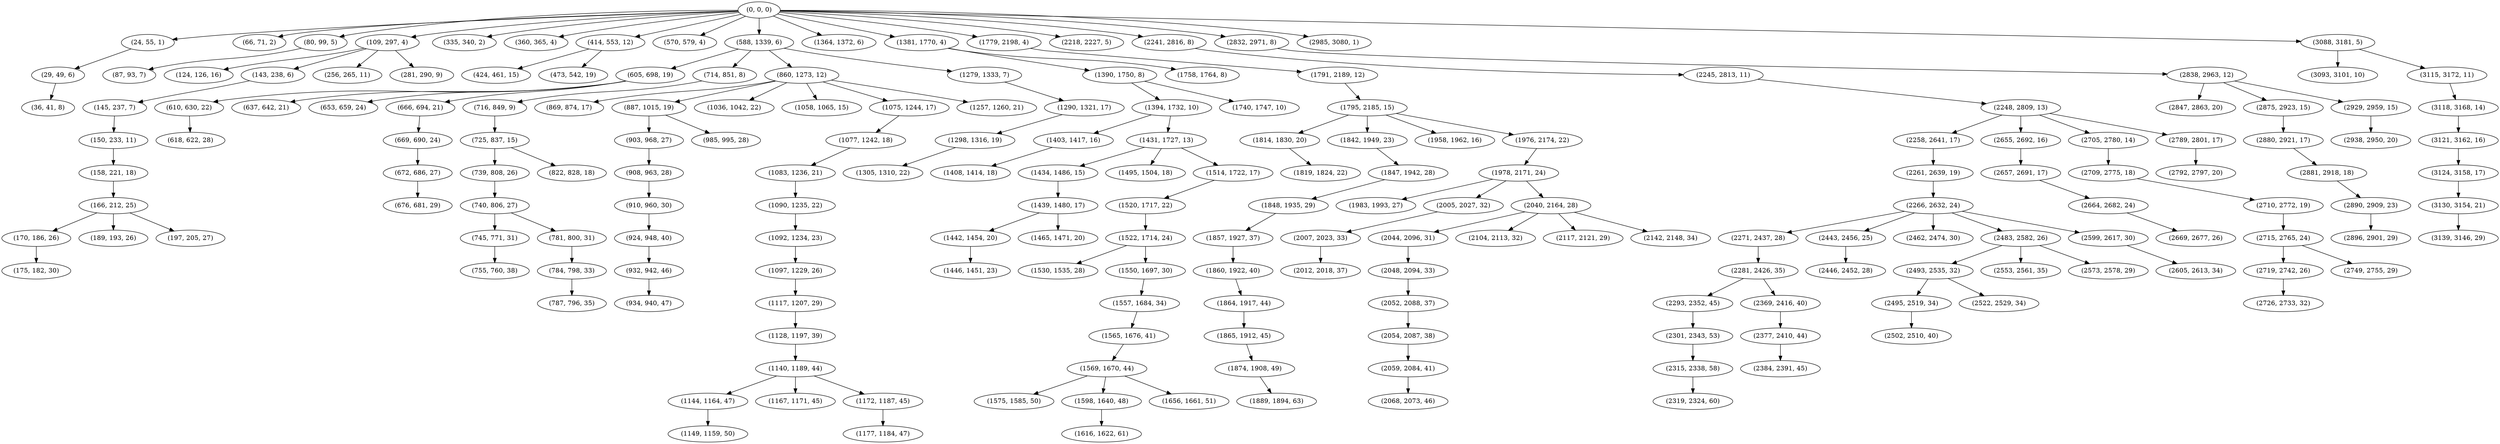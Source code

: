 digraph tree {
    "(0, 0, 0)";
    "(24, 55, 1)";
    "(29, 49, 6)";
    "(36, 41, 8)";
    "(66, 71, 2)";
    "(80, 99, 5)";
    "(87, 93, 7)";
    "(109, 297, 4)";
    "(124, 126, 16)";
    "(143, 238, 6)";
    "(145, 237, 7)";
    "(150, 233, 11)";
    "(158, 221, 18)";
    "(166, 212, 25)";
    "(170, 186, 26)";
    "(175, 182, 30)";
    "(189, 193, 26)";
    "(197, 205, 27)";
    "(256, 265, 11)";
    "(281, 290, 9)";
    "(335, 340, 2)";
    "(360, 365, 4)";
    "(414, 553, 12)";
    "(424, 461, 15)";
    "(473, 542, 19)";
    "(570, 579, 4)";
    "(588, 1339, 6)";
    "(605, 698, 19)";
    "(610, 630, 22)";
    "(618, 622, 28)";
    "(637, 642, 21)";
    "(653, 659, 24)";
    "(666, 694, 21)";
    "(669, 690, 24)";
    "(672, 686, 27)";
    "(676, 681, 29)";
    "(714, 851, 8)";
    "(716, 849, 9)";
    "(725, 837, 15)";
    "(739, 808, 26)";
    "(740, 806, 27)";
    "(745, 771, 31)";
    "(755, 760, 38)";
    "(781, 800, 31)";
    "(784, 798, 33)";
    "(787, 796, 35)";
    "(822, 828, 18)";
    "(860, 1273, 12)";
    "(869, 874, 17)";
    "(887, 1015, 19)";
    "(903, 968, 27)";
    "(908, 963, 28)";
    "(910, 960, 30)";
    "(924, 948, 40)";
    "(932, 942, 46)";
    "(934, 940, 47)";
    "(985, 995, 28)";
    "(1036, 1042, 22)";
    "(1058, 1065, 15)";
    "(1075, 1244, 17)";
    "(1077, 1242, 18)";
    "(1083, 1236, 21)";
    "(1090, 1235, 22)";
    "(1092, 1234, 23)";
    "(1097, 1229, 26)";
    "(1117, 1207, 29)";
    "(1128, 1197, 39)";
    "(1140, 1189, 44)";
    "(1144, 1164, 47)";
    "(1149, 1159, 50)";
    "(1167, 1171, 45)";
    "(1172, 1187, 45)";
    "(1177, 1184, 47)";
    "(1257, 1260, 21)";
    "(1279, 1333, 7)";
    "(1290, 1321, 17)";
    "(1298, 1316, 19)";
    "(1305, 1310, 22)";
    "(1364, 1372, 6)";
    "(1381, 1770, 4)";
    "(1390, 1750, 8)";
    "(1394, 1732, 10)";
    "(1403, 1417, 16)";
    "(1408, 1414, 18)";
    "(1431, 1727, 13)";
    "(1434, 1486, 15)";
    "(1439, 1480, 17)";
    "(1442, 1454, 20)";
    "(1446, 1451, 23)";
    "(1465, 1471, 20)";
    "(1495, 1504, 18)";
    "(1514, 1722, 17)";
    "(1520, 1717, 22)";
    "(1522, 1714, 24)";
    "(1530, 1535, 28)";
    "(1550, 1697, 30)";
    "(1557, 1684, 34)";
    "(1565, 1676, 41)";
    "(1569, 1670, 44)";
    "(1575, 1585, 50)";
    "(1598, 1640, 48)";
    "(1616, 1622, 61)";
    "(1656, 1661, 51)";
    "(1740, 1747, 10)";
    "(1758, 1764, 8)";
    "(1779, 2198, 4)";
    "(1791, 2189, 12)";
    "(1795, 2185, 15)";
    "(1814, 1830, 20)";
    "(1819, 1824, 22)";
    "(1842, 1949, 23)";
    "(1847, 1942, 28)";
    "(1848, 1935, 29)";
    "(1857, 1927, 37)";
    "(1860, 1922, 40)";
    "(1864, 1917, 44)";
    "(1865, 1912, 45)";
    "(1874, 1908, 49)";
    "(1889, 1894, 63)";
    "(1958, 1962, 16)";
    "(1976, 2174, 22)";
    "(1978, 2171, 24)";
    "(1983, 1993, 27)";
    "(2005, 2027, 32)";
    "(2007, 2023, 33)";
    "(2012, 2018, 37)";
    "(2040, 2164, 28)";
    "(2044, 2096, 31)";
    "(2048, 2094, 33)";
    "(2052, 2088, 37)";
    "(2054, 2087, 38)";
    "(2059, 2084, 41)";
    "(2068, 2073, 46)";
    "(2104, 2113, 32)";
    "(2117, 2121, 29)";
    "(2142, 2148, 34)";
    "(2218, 2227, 5)";
    "(2241, 2816, 8)";
    "(2245, 2813, 11)";
    "(2248, 2809, 13)";
    "(2258, 2641, 17)";
    "(2261, 2639, 19)";
    "(2266, 2632, 24)";
    "(2271, 2437, 28)";
    "(2281, 2426, 35)";
    "(2293, 2352, 45)";
    "(2301, 2343, 53)";
    "(2315, 2338, 58)";
    "(2319, 2324, 60)";
    "(2369, 2416, 40)";
    "(2377, 2410, 44)";
    "(2384, 2391, 45)";
    "(2443, 2456, 25)";
    "(2446, 2452, 28)";
    "(2462, 2474, 30)";
    "(2483, 2582, 26)";
    "(2493, 2535, 32)";
    "(2495, 2519, 34)";
    "(2502, 2510, 40)";
    "(2522, 2529, 34)";
    "(2553, 2561, 35)";
    "(2573, 2578, 29)";
    "(2599, 2617, 30)";
    "(2605, 2613, 34)";
    "(2655, 2692, 16)";
    "(2657, 2691, 17)";
    "(2664, 2682, 24)";
    "(2669, 2677, 26)";
    "(2705, 2780, 14)";
    "(2709, 2775, 18)";
    "(2710, 2772, 19)";
    "(2715, 2765, 24)";
    "(2719, 2742, 26)";
    "(2726, 2733, 32)";
    "(2749, 2755, 29)";
    "(2789, 2801, 17)";
    "(2792, 2797, 20)";
    "(2832, 2971, 8)";
    "(2838, 2963, 12)";
    "(2847, 2863, 20)";
    "(2875, 2923, 15)";
    "(2880, 2921, 17)";
    "(2881, 2918, 18)";
    "(2890, 2909, 23)";
    "(2896, 2901, 29)";
    "(2929, 2959, 15)";
    "(2938, 2950, 20)";
    "(2985, 3080, 1)";
    "(3088, 3181, 5)";
    "(3093, 3101, 10)";
    "(3115, 3172, 11)";
    "(3118, 3168, 14)";
    "(3121, 3162, 16)";
    "(3124, 3158, 17)";
    "(3130, 3154, 21)";
    "(3139, 3146, 29)";
    "(0, 0, 0)" -> "(24, 55, 1)";
    "(0, 0, 0)" -> "(66, 71, 2)";
    "(0, 0, 0)" -> "(80, 99, 5)";
    "(0, 0, 0)" -> "(109, 297, 4)";
    "(0, 0, 0)" -> "(335, 340, 2)";
    "(0, 0, 0)" -> "(360, 365, 4)";
    "(0, 0, 0)" -> "(414, 553, 12)";
    "(0, 0, 0)" -> "(570, 579, 4)";
    "(0, 0, 0)" -> "(588, 1339, 6)";
    "(0, 0, 0)" -> "(1364, 1372, 6)";
    "(0, 0, 0)" -> "(1381, 1770, 4)";
    "(0, 0, 0)" -> "(1779, 2198, 4)";
    "(0, 0, 0)" -> "(2218, 2227, 5)";
    "(0, 0, 0)" -> "(2241, 2816, 8)";
    "(0, 0, 0)" -> "(2832, 2971, 8)";
    "(0, 0, 0)" -> "(2985, 3080, 1)";
    "(0, 0, 0)" -> "(3088, 3181, 5)";
    "(24, 55, 1)" -> "(29, 49, 6)";
    "(29, 49, 6)" -> "(36, 41, 8)";
    "(80, 99, 5)" -> "(87, 93, 7)";
    "(109, 297, 4)" -> "(124, 126, 16)";
    "(109, 297, 4)" -> "(143, 238, 6)";
    "(109, 297, 4)" -> "(256, 265, 11)";
    "(109, 297, 4)" -> "(281, 290, 9)";
    "(143, 238, 6)" -> "(145, 237, 7)";
    "(145, 237, 7)" -> "(150, 233, 11)";
    "(150, 233, 11)" -> "(158, 221, 18)";
    "(158, 221, 18)" -> "(166, 212, 25)";
    "(166, 212, 25)" -> "(170, 186, 26)";
    "(166, 212, 25)" -> "(189, 193, 26)";
    "(166, 212, 25)" -> "(197, 205, 27)";
    "(170, 186, 26)" -> "(175, 182, 30)";
    "(414, 553, 12)" -> "(424, 461, 15)";
    "(414, 553, 12)" -> "(473, 542, 19)";
    "(588, 1339, 6)" -> "(605, 698, 19)";
    "(588, 1339, 6)" -> "(714, 851, 8)";
    "(588, 1339, 6)" -> "(860, 1273, 12)";
    "(588, 1339, 6)" -> "(1279, 1333, 7)";
    "(605, 698, 19)" -> "(610, 630, 22)";
    "(605, 698, 19)" -> "(637, 642, 21)";
    "(605, 698, 19)" -> "(653, 659, 24)";
    "(605, 698, 19)" -> "(666, 694, 21)";
    "(610, 630, 22)" -> "(618, 622, 28)";
    "(666, 694, 21)" -> "(669, 690, 24)";
    "(669, 690, 24)" -> "(672, 686, 27)";
    "(672, 686, 27)" -> "(676, 681, 29)";
    "(714, 851, 8)" -> "(716, 849, 9)";
    "(716, 849, 9)" -> "(725, 837, 15)";
    "(725, 837, 15)" -> "(739, 808, 26)";
    "(725, 837, 15)" -> "(822, 828, 18)";
    "(739, 808, 26)" -> "(740, 806, 27)";
    "(740, 806, 27)" -> "(745, 771, 31)";
    "(740, 806, 27)" -> "(781, 800, 31)";
    "(745, 771, 31)" -> "(755, 760, 38)";
    "(781, 800, 31)" -> "(784, 798, 33)";
    "(784, 798, 33)" -> "(787, 796, 35)";
    "(860, 1273, 12)" -> "(869, 874, 17)";
    "(860, 1273, 12)" -> "(887, 1015, 19)";
    "(860, 1273, 12)" -> "(1036, 1042, 22)";
    "(860, 1273, 12)" -> "(1058, 1065, 15)";
    "(860, 1273, 12)" -> "(1075, 1244, 17)";
    "(860, 1273, 12)" -> "(1257, 1260, 21)";
    "(887, 1015, 19)" -> "(903, 968, 27)";
    "(887, 1015, 19)" -> "(985, 995, 28)";
    "(903, 968, 27)" -> "(908, 963, 28)";
    "(908, 963, 28)" -> "(910, 960, 30)";
    "(910, 960, 30)" -> "(924, 948, 40)";
    "(924, 948, 40)" -> "(932, 942, 46)";
    "(932, 942, 46)" -> "(934, 940, 47)";
    "(1075, 1244, 17)" -> "(1077, 1242, 18)";
    "(1077, 1242, 18)" -> "(1083, 1236, 21)";
    "(1083, 1236, 21)" -> "(1090, 1235, 22)";
    "(1090, 1235, 22)" -> "(1092, 1234, 23)";
    "(1092, 1234, 23)" -> "(1097, 1229, 26)";
    "(1097, 1229, 26)" -> "(1117, 1207, 29)";
    "(1117, 1207, 29)" -> "(1128, 1197, 39)";
    "(1128, 1197, 39)" -> "(1140, 1189, 44)";
    "(1140, 1189, 44)" -> "(1144, 1164, 47)";
    "(1140, 1189, 44)" -> "(1167, 1171, 45)";
    "(1140, 1189, 44)" -> "(1172, 1187, 45)";
    "(1144, 1164, 47)" -> "(1149, 1159, 50)";
    "(1172, 1187, 45)" -> "(1177, 1184, 47)";
    "(1279, 1333, 7)" -> "(1290, 1321, 17)";
    "(1290, 1321, 17)" -> "(1298, 1316, 19)";
    "(1298, 1316, 19)" -> "(1305, 1310, 22)";
    "(1381, 1770, 4)" -> "(1390, 1750, 8)";
    "(1381, 1770, 4)" -> "(1758, 1764, 8)";
    "(1390, 1750, 8)" -> "(1394, 1732, 10)";
    "(1390, 1750, 8)" -> "(1740, 1747, 10)";
    "(1394, 1732, 10)" -> "(1403, 1417, 16)";
    "(1394, 1732, 10)" -> "(1431, 1727, 13)";
    "(1403, 1417, 16)" -> "(1408, 1414, 18)";
    "(1431, 1727, 13)" -> "(1434, 1486, 15)";
    "(1431, 1727, 13)" -> "(1495, 1504, 18)";
    "(1431, 1727, 13)" -> "(1514, 1722, 17)";
    "(1434, 1486, 15)" -> "(1439, 1480, 17)";
    "(1439, 1480, 17)" -> "(1442, 1454, 20)";
    "(1439, 1480, 17)" -> "(1465, 1471, 20)";
    "(1442, 1454, 20)" -> "(1446, 1451, 23)";
    "(1514, 1722, 17)" -> "(1520, 1717, 22)";
    "(1520, 1717, 22)" -> "(1522, 1714, 24)";
    "(1522, 1714, 24)" -> "(1530, 1535, 28)";
    "(1522, 1714, 24)" -> "(1550, 1697, 30)";
    "(1550, 1697, 30)" -> "(1557, 1684, 34)";
    "(1557, 1684, 34)" -> "(1565, 1676, 41)";
    "(1565, 1676, 41)" -> "(1569, 1670, 44)";
    "(1569, 1670, 44)" -> "(1575, 1585, 50)";
    "(1569, 1670, 44)" -> "(1598, 1640, 48)";
    "(1569, 1670, 44)" -> "(1656, 1661, 51)";
    "(1598, 1640, 48)" -> "(1616, 1622, 61)";
    "(1779, 2198, 4)" -> "(1791, 2189, 12)";
    "(1791, 2189, 12)" -> "(1795, 2185, 15)";
    "(1795, 2185, 15)" -> "(1814, 1830, 20)";
    "(1795, 2185, 15)" -> "(1842, 1949, 23)";
    "(1795, 2185, 15)" -> "(1958, 1962, 16)";
    "(1795, 2185, 15)" -> "(1976, 2174, 22)";
    "(1814, 1830, 20)" -> "(1819, 1824, 22)";
    "(1842, 1949, 23)" -> "(1847, 1942, 28)";
    "(1847, 1942, 28)" -> "(1848, 1935, 29)";
    "(1848, 1935, 29)" -> "(1857, 1927, 37)";
    "(1857, 1927, 37)" -> "(1860, 1922, 40)";
    "(1860, 1922, 40)" -> "(1864, 1917, 44)";
    "(1864, 1917, 44)" -> "(1865, 1912, 45)";
    "(1865, 1912, 45)" -> "(1874, 1908, 49)";
    "(1874, 1908, 49)" -> "(1889, 1894, 63)";
    "(1976, 2174, 22)" -> "(1978, 2171, 24)";
    "(1978, 2171, 24)" -> "(1983, 1993, 27)";
    "(1978, 2171, 24)" -> "(2005, 2027, 32)";
    "(1978, 2171, 24)" -> "(2040, 2164, 28)";
    "(2005, 2027, 32)" -> "(2007, 2023, 33)";
    "(2007, 2023, 33)" -> "(2012, 2018, 37)";
    "(2040, 2164, 28)" -> "(2044, 2096, 31)";
    "(2040, 2164, 28)" -> "(2104, 2113, 32)";
    "(2040, 2164, 28)" -> "(2117, 2121, 29)";
    "(2040, 2164, 28)" -> "(2142, 2148, 34)";
    "(2044, 2096, 31)" -> "(2048, 2094, 33)";
    "(2048, 2094, 33)" -> "(2052, 2088, 37)";
    "(2052, 2088, 37)" -> "(2054, 2087, 38)";
    "(2054, 2087, 38)" -> "(2059, 2084, 41)";
    "(2059, 2084, 41)" -> "(2068, 2073, 46)";
    "(2241, 2816, 8)" -> "(2245, 2813, 11)";
    "(2245, 2813, 11)" -> "(2248, 2809, 13)";
    "(2248, 2809, 13)" -> "(2258, 2641, 17)";
    "(2248, 2809, 13)" -> "(2655, 2692, 16)";
    "(2248, 2809, 13)" -> "(2705, 2780, 14)";
    "(2248, 2809, 13)" -> "(2789, 2801, 17)";
    "(2258, 2641, 17)" -> "(2261, 2639, 19)";
    "(2261, 2639, 19)" -> "(2266, 2632, 24)";
    "(2266, 2632, 24)" -> "(2271, 2437, 28)";
    "(2266, 2632, 24)" -> "(2443, 2456, 25)";
    "(2266, 2632, 24)" -> "(2462, 2474, 30)";
    "(2266, 2632, 24)" -> "(2483, 2582, 26)";
    "(2266, 2632, 24)" -> "(2599, 2617, 30)";
    "(2271, 2437, 28)" -> "(2281, 2426, 35)";
    "(2281, 2426, 35)" -> "(2293, 2352, 45)";
    "(2281, 2426, 35)" -> "(2369, 2416, 40)";
    "(2293, 2352, 45)" -> "(2301, 2343, 53)";
    "(2301, 2343, 53)" -> "(2315, 2338, 58)";
    "(2315, 2338, 58)" -> "(2319, 2324, 60)";
    "(2369, 2416, 40)" -> "(2377, 2410, 44)";
    "(2377, 2410, 44)" -> "(2384, 2391, 45)";
    "(2443, 2456, 25)" -> "(2446, 2452, 28)";
    "(2483, 2582, 26)" -> "(2493, 2535, 32)";
    "(2483, 2582, 26)" -> "(2553, 2561, 35)";
    "(2483, 2582, 26)" -> "(2573, 2578, 29)";
    "(2493, 2535, 32)" -> "(2495, 2519, 34)";
    "(2493, 2535, 32)" -> "(2522, 2529, 34)";
    "(2495, 2519, 34)" -> "(2502, 2510, 40)";
    "(2599, 2617, 30)" -> "(2605, 2613, 34)";
    "(2655, 2692, 16)" -> "(2657, 2691, 17)";
    "(2657, 2691, 17)" -> "(2664, 2682, 24)";
    "(2664, 2682, 24)" -> "(2669, 2677, 26)";
    "(2705, 2780, 14)" -> "(2709, 2775, 18)";
    "(2709, 2775, 18)" -> "(2710, 2772, 19)";
    "(2710, 2772, 19)" -> "(2715, 2765, 24)";
    "(2715, 2765, 24)" -> "(2719, 2742, 26)";
    "(2715, 2765, 24)" -> "(2749, 2755, 29)";
    "(2719, 2742, 26)" -> "(2726, 2733, 32)";
    "(2789, 2801, 17)" -> "(2792, 2797, 20)";
    "(2832, 2971, 8)" -> "(2838, 2963, 12)";
    "(2838, 2963, 12)" -> "(2847, 2863, 20)";
    "(2838, 2963, 12)" -> "(2875, 2923, 15)";
    "(2838, 2963, 12)" -> "(2929, 2959, 15)";
    "(2875, 2923, 15)" -> "(2880, 2921, 17)";
    "(2880, 2921, 17)" -> "(2881, 2918, 18)";
    "(2881, 2918, 18)" -> "(2890, 2909, 23)";
    "(2890, 2909, 23)" -> "(2896, 2901, 29)";
    "(2929, 2959, 15)" -> "(2938, 2950, 20)";
    "(3088, 3181, 5)" -> "(3093, 3101, 10)";
    "(3088, 3181, 5)" -> "(3115, 3172, 11)";
    "(3115, 3172, 11)" -> "(3118, 3168, 14)";
    "(3118, 3168, 14)" -> "(3121, 3162, 16)";
    "(3121, 3162, 16)" -> "(3124, 3158, 17)";
    "(3124, 3158, 17)" -> "(3130, 3154, 21)";
    "(3130, 3154, 21)" -> "(3139, 3146, 29)";
}
